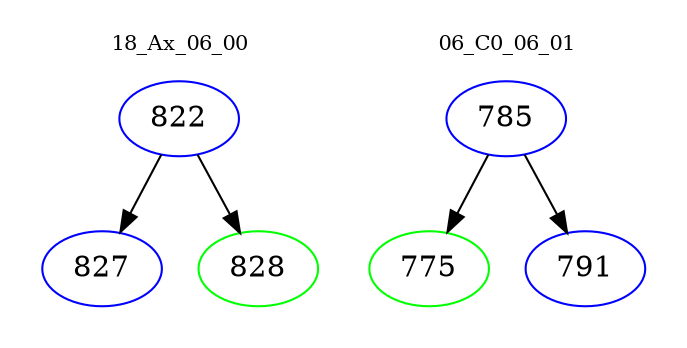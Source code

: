 digraph{
subgraph cluster_0 {
color = white
label = "18_Ax_06_00";
fontsize=10;
T0_822 [label="822", color="blue"]
T0_822 -> T0_827 [color="black"]
T0_827 [label="827", color="blue"]
T0_822 -> T0_828 [color="black"]
T0_828 [label="828", color="green"]
}
subgraph cluster_1 {
color = white
label = "06_C0_06_01";
fontsize=10;
T1_785 [label="785", color="blue"]
T1_785 -> T1_775 [color="black"]
T1_775 [label="775", color="green"]
T1_785 -> T1_791 [color="black"]
T1_791 [label="791", color="blue"]
}
}
